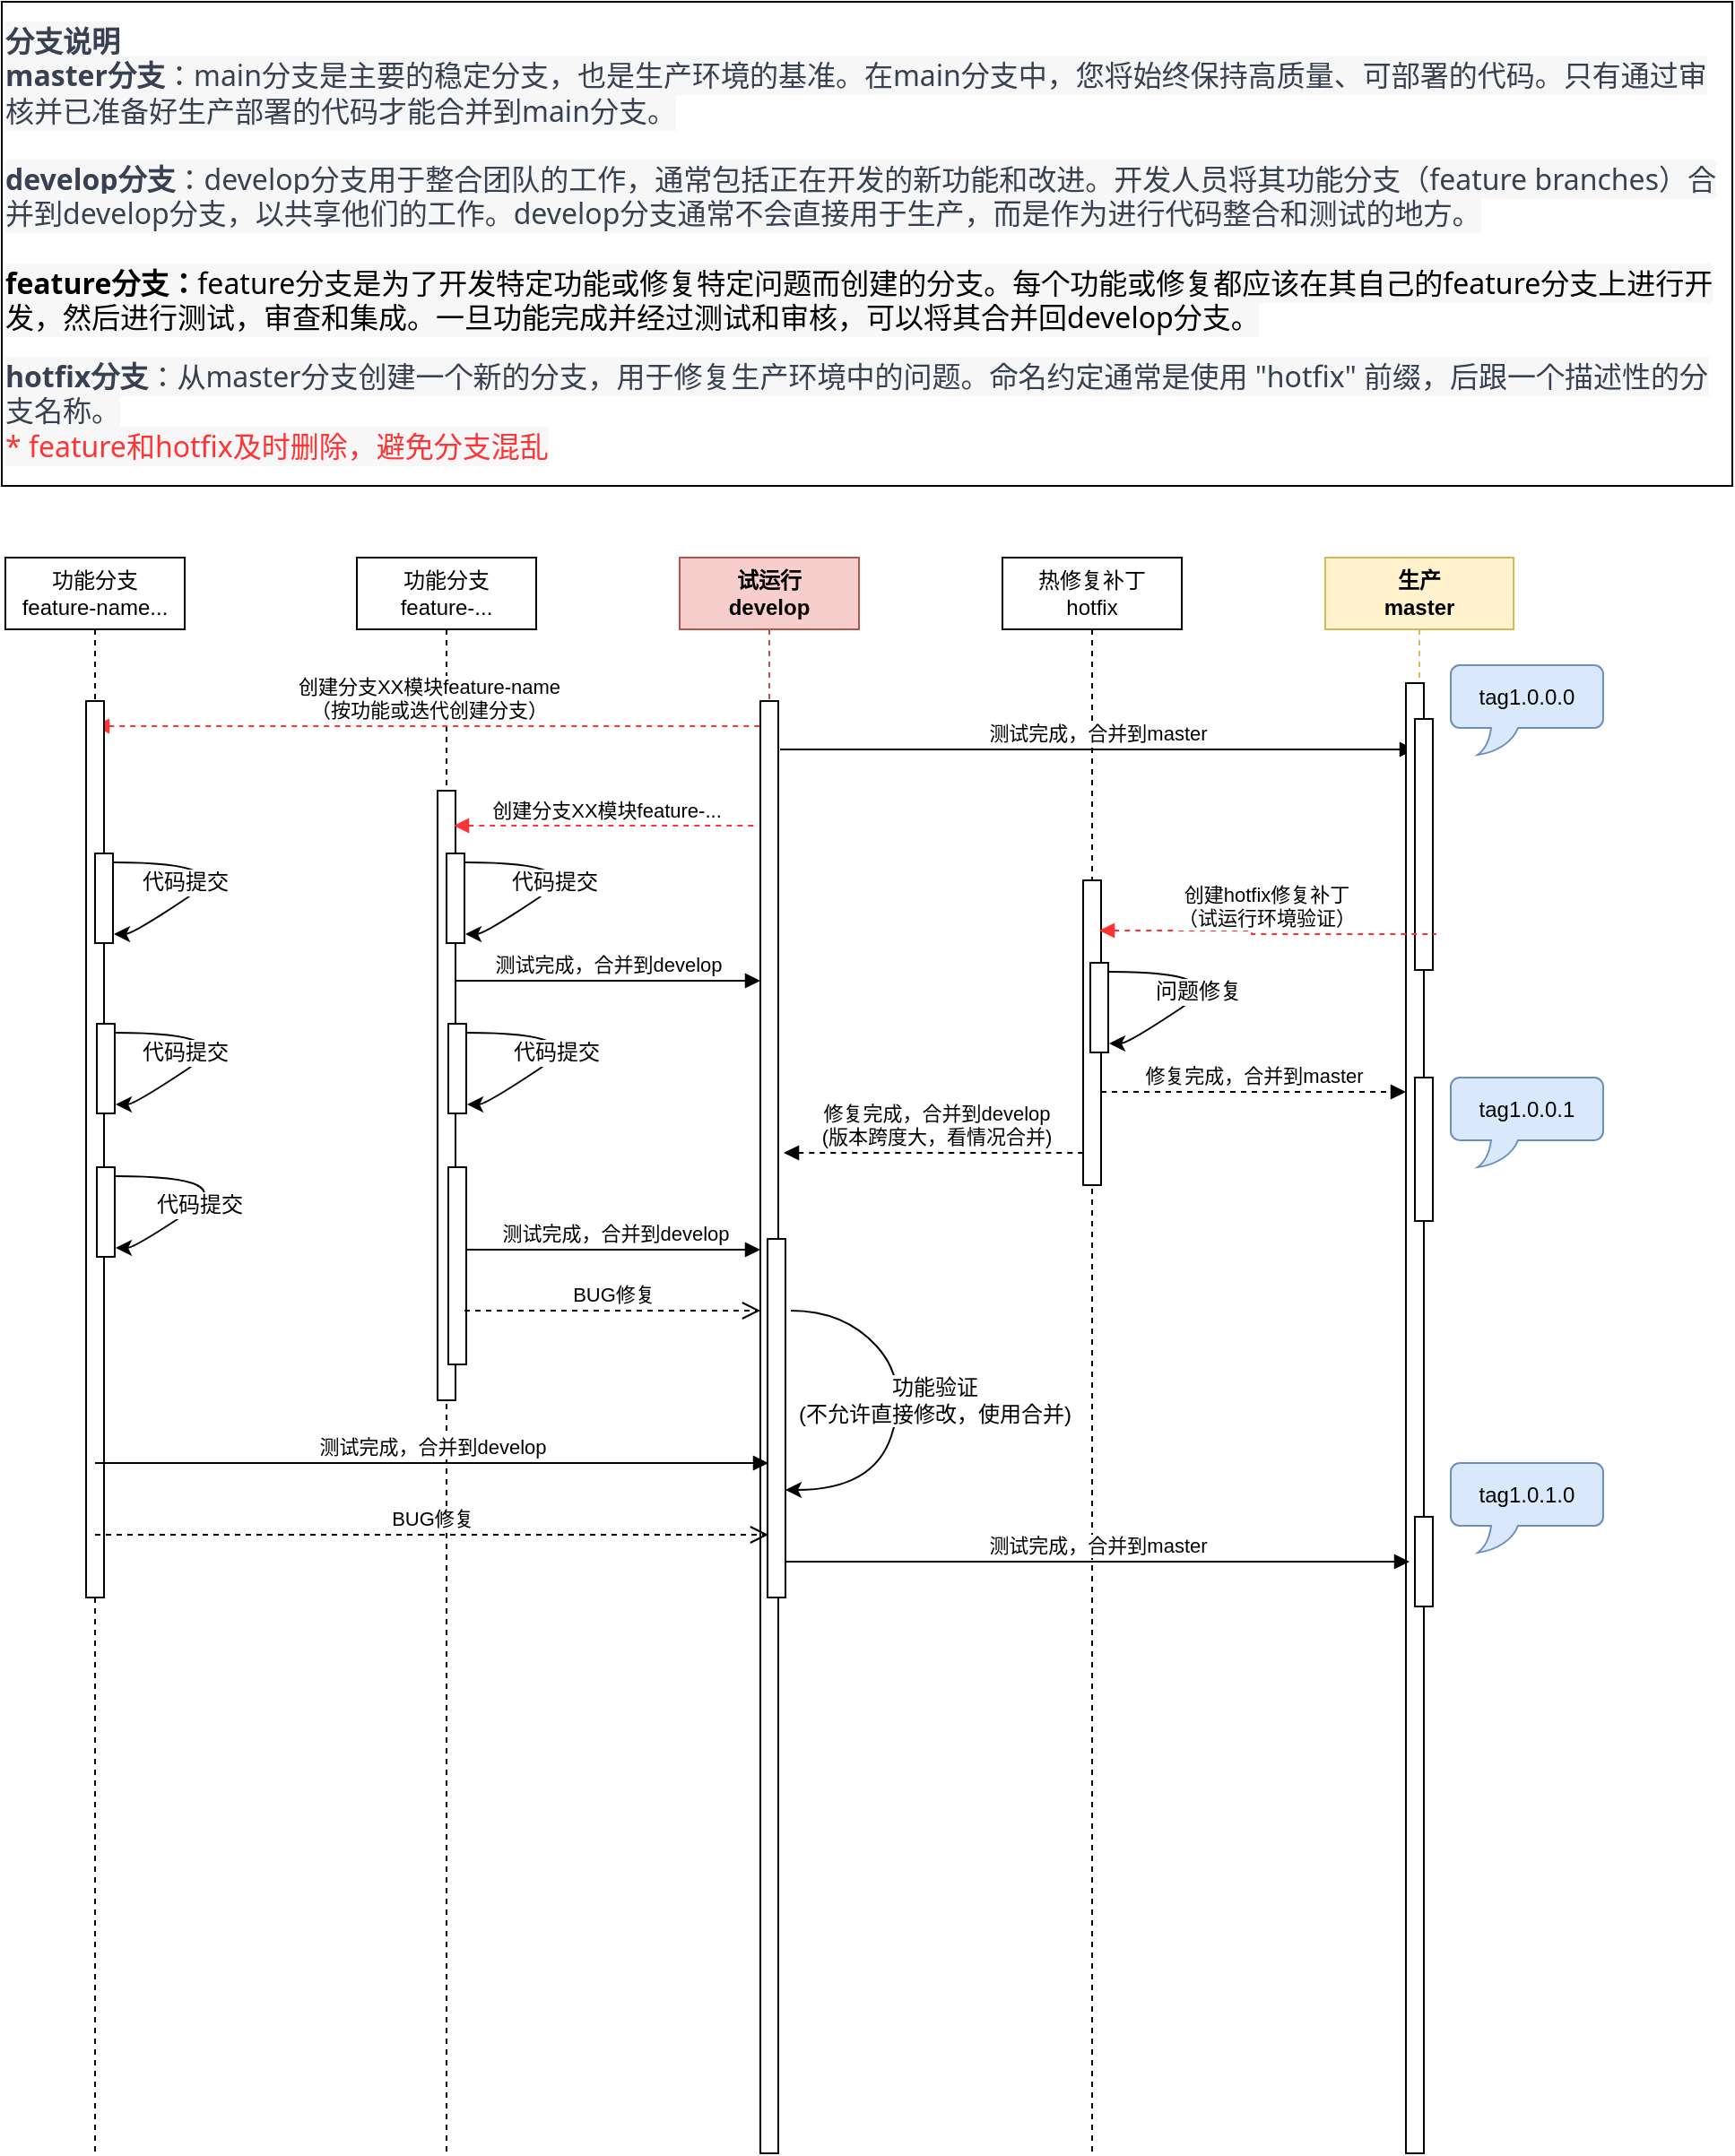 <mxfile version="21.7.4" type="github">
  <diagram name="第 1 页" id="_E1_B4NnV857_4SNeRNT">
    <mxGraphModel dx="1661" dy="2303" grid="1" gridSize="10" guides="1" tooltips="1" connect="1" arrows="1" fold="1" page="1" pageScale="1" pageWidth="827" pageHeight="1169" math="0" shadow="0">
      <root>
        <mxCell id="0" />
        <mxCell id="1" parent="0" />
        <mxCell id="tiI2DZFde3NhL8ovrC6l-1" value="功能分支&lt;br&gt;feature-..." style="shape=umlLifeline;perimeter=lifelinePerimeter;whiteSpace=wrap;html=1;container=0;dropTarget=0;collapsible=0;recursiveResize=0;outlineConnect=0;portConstraint=eastwest;newEdgeStyle={&quot;edgeStyle&quot;:&quot;elbowEdgeStyle&quot;,&quot;elbow&quot;:&quot;vertical&quot;,&quot;curved&quot;:0,&quot;rounded&quot;:0};" vertex="1" parent="1">
          <mxGeometry x="238" y="40" width="100" height="890" as="geometry" />
        </mxCell>
        <mxCell id="tiI2DZFde3NhL8ovrC6l-11" value="" style="html=1;points=[];perimeter=orthogonalPerimeter;outlineConnect=0;targetShapes=umlLifeline;portConstraint=eastwest;newEdgeStyle={&quot;edgeStyle&quot;:&quot;elbowEdgeStyle&quot;,&quot;elbow&quot;:&quot;vertical&quot;,&quot;curved&quot;:0,&quot;rounded&quot;:0};" vertex="1" parent="tiI2DZFde3NhL8ovrC6l-1">
          <mxGeometry x="45" y="130" width="10" height="340" as="geometry" />
        </mxCell>
        <mxCell id="tiI2DZFde3NhL8ovrC6l-46" value="" style="curved=1;endArrow=classic;html=1;rounded=0;fontFamily=Helvetica;fontSize=12;fontColor=default;" edge="1" parent="tiI2DZFde3NhL8ovrC6l-1">
          <mxGeometry width="50" height="50" relative="1" as="geometry">
            <mxPoint x="61.5" y="265" as="sourcePoint" />
            <mxPoint x="61.5" y="305" as="targetPoint" />
            <Array as="points">
              <mxPoint x="132" y="265" />
              <mxPoint x="72" y="305" />
            </Array>
          </mxGeometry>
        </mxCell>
        <mxCell id="tiI2DZFde3NhL8ovrC6l-47" value="代码提交" style="edgeLabel;html=1;align=center;verticalAlign=middle;resizable=0;points=[];fontSize=12;fontFamily=Helvetica;fontColor=default;" vertex="1" connectable="0" parent="tiI2DZFde3NhL8ovrC6l-46">
          <mxGeometry x="0.221" y="-4" relative="1" as="geometry">
            <mxPoint y="1" as="offset" />
          </mxGeometry>
        </mxCell>
        <mxCell id="tiI2DZFde3NhL8ovrC6l-48" value="" style="html=1;points=[];perimeter=orthogonalPerimeter;outlineConnect=0;targetShapes=umlLifeline;portConstraint=eastwest;newEdgeStyle={&quot;edgeStyle&quot;:&quot;elbowEdgeStyle&quot;,&quot;elbow&quot;:&quot;vertical&quot;,&quot;curved&quot;:0,&quot;rounded&quot;:0};" vertex="1" parent="tiI2DZFde3NhL8ovrC6l-1">
          <mxGeometry x="51" y="260" width="10" height="50" as="geometry" />
        </mxCell>
        <mxCell id="tiI2DZFde3NhL8ovrC6l-54" value="" style="html=1;points=[];perimeter=orthogonalPerimeter;outlineConnect=0;targetShapes=umlLifeline;portConstraint=eastwest;newEdgeStyle={&quot;edgeStyle&quot;:&quot;elbowEdgeStyle&quot;,&quot;elbow&quot;:&quot;vertical&quot;,&quot;curved&quot;:0,&quot;rounded&quot;:0};" vertex="1" parent="tiI2DZFde3NhL8ovrC6l-1">
          <mxGeometry x="51" y="340" width="10" height="110" as="geometry" />
        </mxCell>
        <mxCell id="tiI2DZFde3NhL8ovrC6l-5" value="&lt;b&gt;试运行&lt;br&gt;develop&lt;/b&gt;" style="shape=umlLifeline;perimeter=lifelinePerimeter;whiteSpace=wrap;html=1;container=0;dropTarget=0;collapsible=0;recursiveResize=0;outlineConnect=0;portConstraint=eastwest;newEdgeStyle={&quot;edgeStyle&quot;:&quot;elbowEdgeStyle&quot;,&quot;elbow&quot;:&quot;vertical&quot;,&quot;curved&quot;:0,&quot;rounded&quot;:0};fillColor=#f8cecc;strokeColor=#b85450;" vertex="1" parent="1">
          <mxGeometry x="418" y="40" width="100" height="890" as="geometry" />
        </mxCell>
        <mxCell id="tiI2DZFde3NhL8ovrC6l-6" value="" style="html=1;points=[];perimeter=orthogonalPerimeter;outlineConnect=0;targetShapes=umlLifeline;portConstraint=eastwest;newEdgeStyle={&quot;edgeStyle&quot;:&quot;elbowEdgeStyle&quot;,&quot;elbow&quot;:&quot;vertical&quot;,&quot;curved&quot;:0,&quot;rounded&quot;:0};" vertex="1" parent="tiI2DZFde3NhL8ovrC6l-5">
          <mxGeometry x="45" y="80" width="10" height="810" as="geometry" />
        </mxCell>
        <mxCell id="tiI2DZFde3NhL8ovrC6l-58" value="" style="html=1;points=[];perimeter=orthogonalPerimeter;outlineConnect=0;targetShapes=umlLifeline;portConstraint=eastwest;newEdgeStyle={&quot;edgeStyle&quot;:&quot;elbowEdgeStyle&quot;,&quot;elbow&quot;:&quot;vertical&quot;,&quot;curved&quot;:0,&quot;rounded&quot;:0};" vertex="1" parent="tiI2DZFde3NhL8ovrC6l-5">
          <mxGeometry x="49" y="380" width="10" height="200" as="geometry" />
        </mxCell>
        <mxCell id="tiI2DZFde3NhL8ovrC6l-56" value="" style="curved=1;endArrow=classic;html=1;rounded=0;fontFamily=Helvetica;fontSize=12;fontColor=default;" edge="1" parent="tiI2DZFde3NhL8ovrC6l-5" target="tiI2DZFde3NhL8ovrC6l-58">
          <mxGeometry width="50" height="50" relative="1" as="geometry">
            <mxPoint x="62" y="420" as="sourcePoint" />
            <mxPoint x="57.5" y="520" as="targetPoint" />
            <Array as="points">
              <mxPoint x="92" y="420" />
              <mxPoint x="128" y="460" />
              <mxPoint x="108" y="520" />
            </Array>
          </mxGeometry>
        </mxCell>
        <mxCell id="tiI2DZFde3NhL8ovrC6l-57" value="功能验证&lt;br&gt;(不允许直接修改，使用合并)" style="edgeLabel;html=1;align=center;verticalAlign=middle;resizable=0;points=[];fontSize=12;fontFamily=Helvetica;fontColor=default;" vertex="1" connectable="0" parent="tiI2DZFde3NhL8ovrC6l-56">
          <mxGeometry x="0.221" y="-4" relative="1" as="geometry">
            <mxPoint x="29" y="-23" as="offset" />
          </mxGeometry>
        </mxCell>
        <mxCell id="tiI2DZFde3NhL8ovrC6l-7" value="创建分支XX模块feature-name&lt;br&gt;（按功能或迭代创建分支）" style="html=1;verticalAlign=bottom;endArrow=none;edgeStyle=elbowEdgeStyle;elbow=horizontal;curved=0;rounded=0;startArrow=block;startFill=1;endFill=0;dashed=1;strokeColor=#FF3333;" edge="1" parent="1">
          <mxGeometry relative="1" as="geometry">
            <mxPoint x="91.5" y="134" as="sourcePoint" />
            <Array as="points">
              <mxPoint x="302" y="134" />
            </Array>
            <mxPoint x="463" y="134" as="targetPoint" />
          </mxGeometry>
        </mxCell>
        <mxCell id="tiI2DZFde3NhL8ovrC6l-12" value="创建分支XX模块feature-..." style="html=1;verticalAlign=bottom;endArrow=none;edgeStyle=elbowEdgeStyle;elbow=horizontal;curved=0;rounded=0;startArrow=block;startFill=1;endFill=0;dashed=1;strokeColor=#FF3333;" edge="1" parent="1">
          <mxGeometry relative="1" as="geometry">
            <mxPoint x="292" y="189.5" as="sourcePoint" />
            <Array as="points">
              <mxPoint x="377" y="189.5" />
            </Array>
            <mxPoint x="462" y="189.5" as="targetPoint" />
          </mxGeometry>
        </mxCell>
        <mxCell id="tiI2DZFde3NhL8ovrC6l-13" value="热修复补丁&lt;br&gt;hotfix" style="shape=umlLifeline;perimeter=lifelinePerimeter;whiteSpace=wrap;html=1;container=0;dropTarget=0;collapsible=0;recursiveResize=0;outlineConnect=0;portConstraint=eastwest;newEdgeStyle={&quot;edgeStyle&quot;:&quot;elbowEdgeStyle&quot;,&quot;elbow&quot;:&quot;vertical&quot;,&quot;curved&quot;:0,&quot;rounded&quot;:0};" vertex="1" parent="1">
          <mxGeometry x="598" y="40" width="100" height="890" as="geometry" />
        </mxCell>
        <mxCell id="tiI2DZFde3NhL8ovrC6l-14" value="" style="html=1;points=[];perimeter=orthogonalPerimeter;outlineConnect=0;targetShapes=umlLifeline;portConstraint=eastwest;newEdgeStyle={&quot;edgeStyle&quot;:&quot;elbowEdgeStyle&quot;,&quot;elbow&quot;:&quot;vertical&quot;,&quot;curved&quot;:0,&quot;rounded&quot;:0};" vertex="1" parent="tiI2DZFde3NhL8ovrC6l-13">
          <mxGeometry x="45" y="180" width="10" height="170" as="geometry" />
        </mxCell>
        <mxCell id="tiI2DZFde3NhL8ovrC6l-31" value="" style="curved=1;endArrow=classic;html=1;rounded=0;fontFamily=Helvetica;fontSize=12;fontColor=default;" edge="1" parent="tiI2DZFde3NhL8ovrC6l-13">
          <mxGeometry width="50" height="50" relative="1" as="geometry">
            <mxPoint x="59.5" y="231" as="sourcePoint" />
            <mxPoint x="59.5" y="271" as="targetPoint" />
            <Array as="points">
              <mxPoint x="130" y="231" />
              <mxPoint x="70" y="271" />
            </Array>
          </mxGeometry>
        </mxCell>
        <mxCell id="tiI2DZFde3NhL8ovrC6l-32" value="问题修复" style="edgeLabel;html=1;align=center;verticalAlign=middle;resizable=0;points=[];fontSize=12;fontFamily=Helvetica;fontColor=default;" vertex="1" connectable="0" parent="tiI2DZFde3NhL8ovrC6l-31">
          <mxGeometry x="0.221" y="-4" relative="1" as="geometry">
            <mxPoint y="1" as="offset" />
          </mxGeometry>
        </mxCell>
        <mxCell id="tiI2DZFde3NhL8ovrC6l-33" value="" style="html=1;points=[];perimeter=orthogonalPerimeter;outlineConnect=0;targetShapes=umlLifeline;portConstraint=eastwest;newEdgeStyle={&quot;edgeStyle&quot;:&quot;elbowEdgeStyle&quot;,&quot;elbow&quot;:&quot;vertical&quot;,&quot;curved&quot;:0,&quot;rounded&quot;:0};" vertex="1" parent="tiI2DZFde3NhL8ovrC6l-13">
          <mxGeometry x="49" y="226" width="10" height="50" as="geometry" />
        </mxCell>
        <mxCell id="tiI2DZFde3NhL8ovrC6l-20" value="" style="curved=1;endArrow=classic;html=1;rounded=0;fontFamily=Helvetica;fontSize=12;fontColor=default;" edge="1" parent="1">
          <mxGeometry width="50" height="50" relative="1" as="geometry">
            <mxPoint x="298.5" y="210" as="sourcePoint" />
            <mxPoint x="298.5" y="250" as="targetPoint" />
            <Array as="points">
              <mxPoint x="369" y="210" />
              <mxPoint x="309" y="250" />
            </Array>
          </mxGeometry>
        </mxCell>
        <mxCell id="tiI2DZFde3NhL8ovrC6l-21" value="代码提交" style="edgeLabel;html=1;align=center;verticalAlign=middle;resizable=0;points=[];fontSize=12;fontFamily=Helvetica;fontColor=default;" vertex="1" connectable="0" parent="tiI2DZFde3NhL8ovrC6l-20">
          <mxGeometry x="0.221" y="-4" relative="1" as="geometry">
            <mxPoint y="1" as="offset" />
          </mxGeometry>
        </mxCell>
        <mxCell id="tiI2DZFde3NhL8ovrC6l-22" value="测试完成，合并到develop" style="html=1;verticalAlign=bottom;endArrow=block;edgeStyle=elbowEdgeStyle;elbow=vertical;curved=0;rounded=0;" edge="1" parent="1">
          <mxGeometry relative="1" as="geometry">
            <mxPoint x="293" y="276" as="sourcePoint" />
            <Array as="points">
              <mxPoint x="378" y="276" />
            </Array>
            <mxPoint x="463" y="276" as="targetPoint" />
          </mxGeometry>
        </mxCell>
        <mxCell id="tiI2DZFde3NhL8ovrC6l-26" value="测试完成，合并到master" style="html=1;verticalAlign=bottom;endArrow=block;edgeStyle=elbowEdgeStyle;elbow=vertical;curved=0;rounded=0;" edge="1" parent="1" target="tiI2DZFde3NhL8ovrC6l-40">
          <mxGeometry relative="1" as="geometry">
            <mxPoint x="474" y="147" as="sourcePoint" />
            <Array as="points" />
            <mxPoint x="816.03" y="147" as="targetPoint" />
          </mxGeometry>
        </mxCell>
        <mxCell id="tiI2DZFde3NhL8ovrC6l-27" value="" style="html=1;points=[];perimeter=orthogonalPerimeter;outlineConnect=0;targetShapes=umlLifeline;portConstraint=eastwest;newEdgeStyle={&quot;edgeStyle&quot;:&quot;elbowEdgeStyle&quot;,&quot;elbow&quot;:&quot;vertical&quot;,&quot;curved&quot;:0,&quot;rounded&quot;:0};" vertex="1" parent="1">
          <mxGeometry x="288" y="205" width="10" height="50" as="geometry" />
        </mxCell>
        <mxCell id="tiI2DZFde3NhL8ovrC6l-28" value="&lt;b&gt;生产&lt;br&gt;master&lt;/b&gt;" style="shape=umlLifeline;perimeter=lifelinePerimeter;whiteSpace=wrap;html=1;container=0;dropTarget=0;collapsible=0;recursiveResize=0;outlineConnect=0;portConstraint=eastwest;newEdgeStyle={&quot;edgeStyle&quot;:&quot;elbowEdgeStyle&quot;,&quot;elbow&quot;:&quot;vertical&quot;,&quot;curved&quot;:0,&quot;rounded&quot;:0};fillColor=#fff2cc;strokeColor=#d6b656;" vertex="1" parent="1">
          <mxGeometry x="778" y="40" width="105.06" height="890" as="geometry" />
        </mxCell>
        <mxCell id="tiI2DZFde3NhL8ovrC6l-29" value="" style="html=1;points=[];perimeter=orthogonalPerimeter;outlineConnect=0;targetShapes=umlLifeline;portConstraint=eastwest;newEdgeStyle={&quot;edgeStyle&quot;:&quot;elbowEdgeStyle&quot;,&quot;elbow&quot;:&quot;vertical&quot;,&quot;curved&quot;:0,&quot;rounded&quot;:0};" vertex="1" parent="tiI2DZFde3NhL8ovrC6l-28">
          <mxGeometry x="45" y="70" width="10" height="820" as="geometry" />
        </mxCell>
        <mxCell id="tiI2DZFde3NhL8ovrC6l-37" value="" style="html=1;points=[];perimeter=orthogonalPerimeter;outlineConnect=0;targetShapes=umlLifeline;portConstraint=eastwest;newEdgeStyle={&quot;edgeStyle&quot;:&quot;elbowEdgeStyle&quot;,&quot;elbow&quot;:&quot;vertical&quot;,&quot;curved&quot;:0,&quot;rounded&quot;:0};" vertex="1" parent="tiI2DZFde3NhL8ovrC6l-28">
          <mxGeometry x="50" y="290" width="10" height="80" as="geometry" />
        </mxCell>
        <mxCell id="tiI2DZFde3NhL8ovrC6l-40" value="" style="html=1;points=[];perimeter=orthogonalPerimeter;outlineConnect=0;targetShapes=umlLifeline;portConstraint=eastwest;newEdgeStyle={&quot;edgeStyle&quot;:&quot;elbowEdgeStyle&quot;,&quot;elbow&quot;:&quot;vertical&quot;,&quot;curved&quot;:0,&quot;rounded&quot;:0};" vertex="1" parent="tiI2DZFde3NhL8ovrC6l-28">
          <mxGeometry x="50" y="90" width="10" height="140" as="geometry" />
        </mxCell>
        <mxCell id="tiI2DZFde3NhL8ovrC6l-30" value="创建hotfix修复补丁&lt;br&gt;（试运行环境验证）" style="html=1;verticalAlign=bottom;endArrow=none;edgeStyle=elbowEdgeStyle;elbow=horizontal;curved=0;rounded=0;startArrow=block;startFill=1;endFill=0;dashed=1;strokeColor=#FF3333;entryX=1.2;entryY=0.857;entryDx=0;entryDy=0;entryPerimeter=0;" edge="1" parent="1" target="tiI2DZFde3NhL8ovrC6l-40">
          <mxGeometry relative="1" as="geometry">
            <mxPoint x="652" y="248" as="sourcePoint" />
            <Array as="points">
              <mxPoint x="737" y="248" />
            </Array>
            <mxPoint x="822" y="248" as="targetPoint" />
          </mxGeometry>
        </mxCell>
        <mxCell id="tiI2DZFde3NhL8ovrC6l-34" value="修复完成，合并到master" style="html=1;verticalAlign=bottom;endArrow=block;edgeStyle=elbowEdgeStyle;elbow=vertical;curved=0;rounded=0;dashed=1;" edge="1" parent="1">
          <mxGeometry relative="1" as="geometry">
            <mxPoint x="653" y="338" as="sourcePoint" />
            <Array as="points">
              <mxPoint x="738" y="338" />
            </Array>
            <mxPoint x="823" y="338" as="targetPoint" />
          </mxGeometry>
        </mxCell>
        <mxCell id="tiI2DZFde3NhL8ovrC6l-35" value="修复完成，合并到develop&lt;br&gt;(版本跨度大，看情况合并)" style="html=1;verticalAlign=bottom;endArrow=none;edgeStyle=elbowEdgeStyle;elbow=horizontal;curved=0;rounded=0;startArrow=block;startFill=1;endFill=0;dashed=1;" edge="1" parent="1">
          <mxGeometry relative="1" as="geometry">
            <mxPoint x="476" y="372" as="sourcePoint" />
            <Array as="points">
              <mxPoint x="561" y="372" />
            </Array>
            <mxPoint x="646" y="372" as="targetPoint" />
          </mxGeometry>
        </mxCell>
        <mxCell id="tiI2DZFde3NhL8ovrC6l-44" value="tag1.0.0.1" style="whiteSpace=wrap;html=1;shape=mxgraph.basic.roundRectCallout;dx=30;dy=15;size=5;boundedLbl=1;fontFamily=Helvetica;fontSize=12;fillColor=#dae8fc;strokeColor=#6c8ebf;" vertex="1" parent="1">
          <mxGeometry x="848" y="330" width="85" height="50" as="geometry" />
        </mxCell>
        <mxCell id="tiI2DZFde3NhL8ovrC6l-45" value="tag1.0.0.0" style="whiteSpace=wrap;html=1;shape=mxgraph.basic.roundRectCallout;dx=30;dy=15;size=5;boundedLbl=1;fontFamily=Helvetica;fontSize=12;fillColor=#dae8fc;strokeColor=#6c8ebf;" vertex="1" parent="1">
          <mxGeometry x="848" y="100" width="85" height="50" as="geometry" />
        </mxCell>
        <mxCell id="tiI2DZFde3NhL8ovrC6l-55" value="测试完成，合并到develop" style="html=1;verticalAlign=bottom;endArrow=block;edgeStyle=elbowEdgeStyle;elbow=vertical;curved=0;rounded=0;" edge="1" parent="1" source="tiI2DZFde3NhL8ovrC6l-54">
          <mxGeometry relative="1" as="geometry">
            <mxPoint x="320" y="430" as="sourcePoint" />
            <Array as="points">
              <mxPoint x="300" y="426" />
            </Array>
            <mxPoint x="463" y="425.5" as="targetPoint" />
          </mxGeometry>
        </mxCell>
        <mxCell id="tiI2DZFde3NhL8ovrC6l-62" value="测试完成，合并到master" style="html=1;verticalAlign=bottom;endArrow=block;edgeStyle=elbowEdgeStyle;elbow=vertical;curved=0;rounded=0;" edge="1" parent="1" source="tiI2DZFde3NhL8ovrC6l-58">
          <mxGeometry relative="1" as="geometry">
            <mxPoint x="488" y="600" as="sourcePoint" />
            <Array as="points" />
            <mxPoint x="825" y="600" as="targetPoint" />
          </mxGeometry>
        </mxCell>
        <mxCell id="tiI2DZFde3NhL8ovrC6l-63" value="" style="html=1;points=[];perimeter=orthogonalPerimeter;outlineConnect=0;targetShapes=umlLifeline;portConstraint=eastwest;newEdgeStyle={&quot;edgeStyle&quot;:&quot;elbowEdgeStyle&quot;,&quot;elbow&quot;:&quot;vertical&quot;,&quot;curved&quot;:0,&quot;rounded&quot;:0};" vertex="1" parent="1">
          <mxGeometry x="828" y="575" width="10" height="50" as="geometry" />
        </mxCell>
        <mxCell id="tiI2DZFde3NhL8ovrC6l-64" value="tag1.0.1.0" style="whiteSpace=wrap;html=1;shape=mxgraph.basic.roundRectCallout;dx=30;dy=15;size=5;boundedLbl=1;fontFamily=Helvetica;fontSize=12;fillColor=#dae8fc;strokeColor=#6c8ebf;" vertex="1" parent="1">
          <mxGeometry x="848" y="545" width="85" height="50" as="geometry" />
        </mxCell>
        <mxCell id="tiI2DZFde3NhL8ovrC6l-65" value="功能分支&lt;br&gt;feature-name..." style="shape=umlLifeline;perimeter=lifelinePerimeter;whiteSpace=wrap;html=1;container=0;dropTarget=0;collapsible=0;recursiveResize=0;outlineConnect=0;portConstraint=eastwest;newEdgeStyle={&quot;edgeStyle&quot;:&quot;elbowEdgeStyle&quot;,&quot;elbow&quot;:&quot;vertical&quot;,&quot;curved&quot;:0,&quot;rounded&quot;:0};" vertex="1" parent="1">
          <mxGeometry x="42" y="40" width="100" height="890" as="geometry" />
        </mxCell>
        <mxCell id="tiI2DZFde3NhL8ovrC6l-67" value="" style="html=1;points=[];perimeter=orthogonalPerimeter;outlineConnect=0;targetShapes=umlLifeline;portConstraint=eastwest;newEdgeStyle={&quot;edgeStyle&quot;:&quot;elbowEdgeStyle&quot;,&quot;elbow&quot;:&quot;vertical&quot;,&quot;curved&quot;:0,&quot;rounded&quot;:0};" vertex="1" parent="tiI2DZFde3NhL8ovrC6l-65">
          <mxGeometry x="45" y="80" width="10" height="500" as="geometry" />
        </mxCell>
        <mxCell id="tiI2DZFde3NhL8ovrC6l-68" value="" style="curved=1;endArrow=classic;html=1;rounded=0;fontFamily=Helvetica;fontSize=12;fontColor=default;" edge="1" parent="tiI2DZFde3NhL8ovrC6l-65">
          <mxGeometry width="50" height="50" relative="1" as="geometry">
            <mxPoint x="61.5" y="265" as="sourcePoint" />
            <mxPoint x="61.5" y="305" as="targetPoint" />
            <Array as="points">
              <mxPoint x="132" y="265" />
              <mxPoint x="72" y="305" />
            </Array>
          </mxGeometry>
        </mxCell>
        <mxCell id="tiI2DZFde3NhL8ovrC6l-69" value="代码提交" style="edgeLabel;html=1;align=center;verticalAlign=middle;resizable=0;points=[];fontSize=12;fontFamily=Helvetica;fontColor=default;" vertex="1" connectable="0" parent="tiI2DZFde3NhL8ovrC6l-68">
          <mxGeometry x="0.221" y="-4" relative="1" as="geometry">
            <mxPoint x="-11" y="1" as="offset" />
          </mxGeometry>
        </mxCell>
        <mxCell id="tiI2DZFde3NhL8ovrC6l-70" value="" style="html=1;points=[];perimeter=orthogonalPerimeter;outlineConnect=0;targetShapes=umlLifeline;portConstraint=eastwest;newEdgeStyle={&quot;edgeStyle&quot;:&quot;elbowEdgeStyle&quot;,&quot;elbow&quot;:&quot;vertical&quot;,&quot;curved&quot;:0,&quot;rounded&quot;:0};" vertex="1" parent="tiI2DZFde3NhL8ovrC6l-65">
          <mxGeometry x="51" y="260" width="10" height="50" as="geometry" />
        </mxCell>
        <mxCell id="tiI2DZFde3NhL8ovrC6l-71" value="" style="curved=1;endArrow=classic;html=1;rounded=0;fontFamily=Helvetica;fontSize=12;fontColor=default;" edge="1" parent="tiI2DZFde3NhL8ovrC6l-65">
          <mxGeometry width="50" height="50" relative="1" as="geometry">
            <mxPoint x="61.5" y="345" as="sourcePoint" />
            <mxPoint x="61.5" y="385" as="targetPoint" />
            <Array as="points">
              <mxPoint x="132" y="345" />
              <mxPoint x="72" y="385" />
            </Array>
          </mxGeometry>
        </mxCell>
        <mxCell id="tiI2DZFde3NhL8ovrC6l-72" value="代码提交" style="edgeLabel;html=1;align=center;verticalAlign=middle;resizable=0;points=[];fontSize=12;fontFamily=Helvetica;fontColor=default;" vertex="1" connectable="0" parent="tiI2DZFde3NhL8ovrC6l-71">
          <mxGeometry x="0.221" y="-4" relative="1" as="geometry">
            <mxPoint x="-3" y="6" as="offset" />
          </mxGeometry>
        </mxCell>
        <mxCell id="tiI2DZFde3NhL8ovrC6l-73" value="" style="html=1;points=[];perimeter=orthogonalPerimeter;outlineConnect=0;targetShapes=umlLifeline;portConstraint=eastwest;newEdgeStyle={&quot;edgeStyle&quot;:&quot;elbowEdgeStyle&quot;,&quot;elbow&quot;:&quot;vertical&quot;,&quot;curved&quot;:0,&quot;rounded&quot;:0};" vertex="1" parent="tiI2DZFde3NhL8ovrC6l-65">
          <mxGeometry x="51" y="340" width="10" height="50" as="geometry" />
        </mxCell>
        <mxCell id="tiI2DZFde3NhL8ovrC6l-74" value="" style="curved=1;endArrow=classic;html=1;rounded=0;fontFamily=Helvetica;fontSize=12;fontColor=default;" edge="1" parent="1">
          <mxGeometry width="50" height="50" relative="1" as="geometry">
            <mxPoint x="102.5" y="210" as="sourcePoint" />
            <mxPoint x="102.5" y="250" as="targetPoint" />
            <Array as="points">
              <mxPoint x="173" y="210" />
              <mxPoint x="113" y="250" />
            </Array>
          </mxGeometry>
        </mxCell>
        <mxCell id="tiI2DZFde3NhL8ovrC6l-75" value="代码提交" style="edgeLabel;html=1;align=center;verticalAlign=middle;resizable=0;points=[];fontSize=12;fontFamily=Helvetica;fontColor=default;" vertex="1" connectable="0" parent="tiI2DZFde3NhL8ovrC6l-74">
          <mxGeometry x="0.221" y="-4" relative="1" as="geometry">
            <mxPoint x="-10" y="1" as="offset" />
          </mxGeometry>
        </mxCell>
        <mxCell id="tiI2DZFde3NhL8ovrC6l-77" value="" style="html=1;points=[];perimeter=orthogonalPerimeter;outlineConnect=0;targetShapes=umlLifeline;portConstraint=eastwest;newEdgeStyle={&quot;edgeStyle&quot;:&quot;elbowEdgeStyle&quot;,&quot;elbow&quot;:&quot;vertical&quot;,&quot;curved&quot;:0,&quot;rounded&quot;:0};" vertex="1" parent="1">
          <mxGeometry x="92" y="205" width="10" height="50" as="geometry" />
        </mxCell>
        <mxCell id="tiI2DZFde3NhL8ovrC6l-78" value="测试完成，合并到develop" style="html=1;verticalAlign=bottom;endArrow=block;edgeStyle=elbowEdgeStyle;elbow=vertical;curved=0;rounded=0;" edge="1" parent="1" source="tiI2DZFde3NhL8ovrC6l-65" target="tiI2DZFde3NhL8ovrC6l-5">
          <mxGeometry relative="1" as="geometry">
            <mxPoint x="92" y="545" as="sourcePoint" />
            <Array as="points">
              <mxPoint x="177" y="545" />
            </Array>
            <mxPoint x="467.5" y="545" as="targetPoint" />
          </mxGeometry>
        </mxCell>
        <mxCell id="tiI2DZFde3NhL8ovrC6l-80" value="BUG修复" style="html=1;verticalAlign=bottom;endArrow=open;dashed=1;endSize=8;edgeStyle=elbowEdgeStyle;elbow=vertical;curved=0;rounded=0;" edge="1" parent="1">
          <mxGeometry relative="1" as="geometry">
            <mxPoint x="463" y="460" as="targetPoint" />
            <Array as="points">
              <mxPoint x="378" y="460" />
            </Array>
            <mxPoint x="298" y="460" as="sourcePoint" />
          </mxGeometry>
        </mxCell>
        <mxCell id="tiI2DZFde3NhL8ovrC6l-81" value="BUG修复" style="html=1;verticalAlign=bottom;endArrow=open;dashed=1;endSize=8;edgeStyle=elbowEdgeStyle;elbow=vertical;curved=0;rounded=0;" edge="1" parent="1" target="tiI2DZFde3NhL8ovrC6l-5">
          <mxGeometry relative="1" as="geometry">
            <mxPoint x="257" y="585" as="targetPoint" />
            <Array as="points">
              <mxPoint x="172" y="585" />
            </Array>
            <mxPoint x="92" y="585" as="sourcePoint" />
          </mxGeometry>
        </mxCell>
        <UserObject label="&lt;b style=&quot;background-color: rgb(247, 247, 248); color: rgb(55, 65, 81); font-family: Söhne, ui-sans-serif, system-ui, -apple-system, &amp;quot;Segoe UI&amp;quot;, Roboto, Ubuntu, Cantarell, &amp;quot;Noto Sans&amp;quot;, sans-serif, &amp;quot;Helvetica Neue&amp;quot;, Arial, &amp;quot;Apple Color Emoji&amp;quot;, &amp;quot;Segoe UI Emoji&amp;quot;, &amp;quot;Segoe UI Symbol&amp;quot;, &amp;quot;Noto Color Emoji&amp;quot;; font-size: 16px; border-color: var(--border-color);&quot;&gt;分支说明&lt;/b&gt;&lt;br&gt;&lt;b style=&quot;background-color: rgb(247, 247, 248); color: rgb(55, 65, 81); font-family: Söhne, ui-sans-serif, system-ui, -apple-system, &amp;quot;Segoe UI&amp;quot;, Roboto, Ubuntu, Cantarell, &amp;quot;Noto Sans&amp;quot;, sans-serif, &amp;quot;Helvetica Neue&amp;quot;, Arial, &amp;quot;Apple Color Emoji&amp;quot;, &amp;quot;Segoe UI Emoji&amp;quot;, &amp;quot;Segoe UI Symbol&amp;quot;, &amp;quot;Noto Color Emoji&amp;quot;; font-size: 16px; border-color: var(--border-color);&quot;&gt;master分支&lt;/b&gt;&lt;span style=&quot;background-color: rgb(247, 247, 248); color: rgb(55, 65, 81); font-family: Söhne, ui-sans-serif, system-ui, -apple-system, &amp;quot;Segoe UI&amp;quot;, Roboto, Ubuntu, Cantarell, &amp;quot;Noto Sans&amp;quot;, sans-serif, &amp;quot;Helvetica Neue&amp;quot;, Arial, &amp;quot;Apple Color Emoji&amp;quot;, &amp;quot;Segoe UI Emoji&amp;quot;, &amp;quot;Segoe UI Symbol&amp;quot;, &amp;quot;Noto Color Emoji&amp;quot;; font-size: 16px;&quot;&gt;：main分支是主要的稳定分支，也是生产环境的基准。在main分支中，您将始终保持高质量、可部署的代码。只有通过审核并已准备好生产部署的代码才能合并到main分支。&lt;/span&gt;&lt;br&gt;&lt;font face=&quot;Söhne, ui-sans-serif, system-ui, -apple-system, Segoe UI, Roboto, Ubuntu, Cantarell, Noto Sans, sans-serif, Helvetica Neue, Arial, Apple Color Emoji, Segoe UI Emoji, Segoe UI Symbol, Noto Color Emoji&quot; color=&quot;#374151&quot;&gt;&lt;span style=&quot;font-size: 16px;&quot;&gt;&lt;br&gt;&lt;/span&gt;&lt;/font&gt;&lt;b style=&quot;background-color: rgb(247, 247, 248); color: rgb(55, 65, 81); font-family: Söhne, ui-sans-serif, system-ui, -apple-system, &amp;quot;Segoe UI&amp;quot;, Roboto, Ubuntu, Cantarell, &amp;quot;Noto Sans&amp;quot;, sans-serif, &amp;quot;Helvetica Neue&amp;quot;, Arial, &amp;quot;Apple Color Emoji&amp;quot;, &amp;quot;Segoe UI Emoji&amp;quot;, &amp;quot;Segoe UI Symbol&amp;quot;, &amp;quot;Noto Color Emoji&amp;quot;; font-size: 16px;&quot;&gt;develop分支&lt;/b&gt;&lt;span style=&quot;background-color: rgb(247, 247, 248); color: rgb(55, 65, 81); font-family: Söhne, ui-sans-serif, system-ui, -apple-system, &amp;quot;Segoe UI&amp;quot;, Roboto, Ubuntu, Cantarell, &amp;quot;Noto Sans&amp;quot;, sans-serif, &amp;quot;Helvetica Neue&amp;quot;, Arial, &amp;quot;Apple Color Emoji&amp;quot;, &amp;quot;Segoe UI Emoji&amp;quot;, &amp;quot;Segoe UI Symbol&amp;quot;, &amp;quot;Noto Color Emoji&amp;quot;; font-size: 16px;&quot;&gt;：develop分支用于整合团队的工作，通常包括正在开发的新功能和改进。开发人员将其功能分支（feature branches）合并到develop分支，以共享他们的工作。develop分支通常不会直接用于生产，而是作为进行代码整合和测试的地方。&lt;/span&gt;&lt;br&gt;&lt;font face=&quot;Söhne, ui-sans-serif, system-ui, -apple-system, Segoe UI, Roboto, Ubuntu, Cantarell, Noto Sans, sans-serif, Helvetica Neue, Arial, Apple Color Emoji, Segoe UI Emoji, Segoe UI Symbol, Noto Color Emoji&quot; color=&quot;#374151&quot;&gt;&lt;span style=&quot;font-size: 16px;&quot;&gt;&lt;br&gt;&lt;/span&gt;&lt;/font&gt;&lt;span style=&quot;background-color: rgb(247, 247, 248); color: var(--tw-prose-bold); font-family: Söhne, ui-sans-serif, system-ui, -apple-system, &amp;quot;Segoe UI&amp;quot;, Roboto, Ubuntu, Cantarell, &amp;quot;Noto Sans&amp;quot;, sans-serif, &amp;quot;Helvetica Neue&amp;quot;, Arial, &amp;quot;Apple Color Emoji&amp;quot;, &amp;quot;Segoe UI Emoji&amp;quot;, &amp;quot;Segoe UI Symbol&amp;quot;, &amp;quot;Noto Color Emoji&amp;quot;; font-size: 16px; border: 0px solid rgb(217, 217, 227); box-sizing: border-box; --tw-border-spacing-x: 0; --tw-border-spacing-y: 0; --tw-translate-x: 0; --tw-translate-y: 0; --tw-rotate: 0; --tw-skew-x: 0; --tw-skew-y: 0; --tw-scale-x: 1; --tw-scale-y: 1; --tw-pan-x: ; --tw-pan-y: ; --tw-pinch-zoom: ; --tw-scroll-snap-strictness: proximity; --tw-gradient-from-position: ; --tw-gradient-via-position: ; --tw-gradient-to-position: ; --tw-ordinal: ; --tw-slashed-zero: ; --tw-numeric-figure: ; --tw-numeric-spacing: ; --tw-numeric-fraction: ; --tw-ring-inset: ; --tw-ring-offset-width: 0px; --tw-ring-offset-color: #fff; --tw-ring-color: rgba(69,89,164,.5); --tw-ring-offset-shadow: 0 0 transparent; --tw-ring-shadow: 0 0 transparent; --tw-shadow: 0 0 transparent; --tw-shadow-colored: 0 0 transparent; --tw-blur: ; --tw-brightness: ; --tw-contrast: ; --tw-grayscale: ; --tw-hue-rotate: ; --tw-invert: ; --tw-saturate: ; --tw-sepia: ; --tw-drop-shadow: ; --tw-backdrop-blur: ; --tw-backdrop-brightness: ; --tw-backdrop-contrast: ; --tw-backdrop-grayscale: ; --tw-backdrop-hue-rotate: ; --tw-backdrop-invert: ; --tw-backdrop-opacity: ; --tw-backdrop-saturate: ; --tw-backdrop-sepia: ; font-weight: 600;&quot;&gt;feature分支：&lt;/span&gt;&lt;span style=&quot;background-color: rgb(247, 247, 248); color: var(--tw-prose-bold); font-family: Söhne, ui-sans-serif, system-ui, -apple-system, &amp;quot;Segoe UI&amp;quot;, Roboto, Ubuntu, Cantarell, &amp;quot;Noto Sans&amp;quot;, sans-serif, &amp;quot;Helvetica Neue&amp;quot;, Arial, &amp;quot;Apple Color Emoji&amp;quot;, &amp;quot;Segoe UI Emoji&amp;quot;, &amp;quot;Segoe UI Symbol&amp;quot;, &amp;quot;Noto Color Emoji&amp;quot;; font-size: 16px; border: 0px solid rgb(217, 217, 227); box-sizing: border-box; --tw-border-spacing-x: 0; --tw-border-spacing-y: 0; --tw-translate-x: 0; --tw-translate-y: 0; --tw-rotate: 0; --tw-skew-x: 0; --tw-skew-y: 0; --tw-scale-x: 1; --tw-scale-y: 1; --tw-pan-x: ; --tw-pan-y: ; --tw-pinch-zoom: ; --tw-scroll-snap-strictness: proximity; --tw-gradient-from-position: ; --tw-gradient-via-position: ; --tw-gradient-to-position: ; --tw-ordinal: ; --tw-slashed-zero: ; --tw-numeric-figure: ; --tw-numeric-spacing: ; --tw-numeric-fraction: ; --tw-ring-inset: ; --tw-ring-offset-width: 0px; --tw-ring-offset-color: #fff; --tw-ring-color: rgba(69,89,164,.5); --tw-ring-offset-shadow: 0 0 transparent; --tw-ring-shadow: 0 0 transparent; --tw-shadow: 0 0 transparent; --tw-shadow-colored: 0 0 transparent; --tw-blur: ; --tw-brightness: ; --tw-contrast: ; --tw-grayscale: ; --tw-hue-rotate: ; --tw-invert: ; --tw-saturate: ; --tw-sepia: ; --tw-drop-shadow: ; --tw-backdrop-blur: ; --tw-backdrop-brightness: ; --tw-backdrop-contrast: ; --tw-backdrop-grayscale: ; --tw-backdrop-hue-rotate: ; --tw-backdrop-invert: ; --tw-backdrop-opacity: ; --tw-backdrop-saturate: ; --tw-backdrop-sepia: ;&quot;&gt;feature分支是为了开发特定功能或修复特定问题而创建的分支。每个功能或修复都应该在其自己的feature分支上进行开发，然后进行测试，审查和集成。一旦功能完成并经过测试和审核，可以将其合并回develop分支。&lt;/span&gt;&lt;br&gt;&lt;br&gt;&lt;span style=&quot;color: rgb(55, 65, 81); font-family: Söhne, ui-sans-serif, system-ui, -apple-system, &amp;quot;Segoe UI&amp;quot;, Roboto, Ubuntu, Cantarell, &amp;quot;Noto Sans&amp;quot;, sans-serif, &amp;quot;Helvetica Neue&amp;quot;, Arial, &amp;quot;Apple Color Emoji&amp;quot;, &amp;quot;Segoe UI Emoji&amp;quot;, &amp;quot;Segoe UI Symbol&amp;quot;, &amp;quot;Noto Color Emoji&amp;quot;; font-size: 16px; background-color: rgb(247, 247, 248);&quot;&gt;&lt;b&gt;hotfix分支&lt;/b&gt;：从master分支&lt;/span&gt;&lt;span style=&quot;color: rgb(55, 65, 81); font-family: Söhne, ui-sans-serif, system-ui, -apple-system, &amp;quot;Segoe UI&amp;quot;, Roboto, Ubuntu, Cantarell, &amp;quot;Noto Sans&amp;quot;, sans-serif, &amp;quot;Helvetica Neue&amp;quot;, Arial, &amp;quot;Apple Color Emoji&amp;quot;, &amp;quot;Segoe UI Emoji&amp;quot;, &amp;quot;Segoe UI Symbol&amp;quot;, &amp;quot;Noto Color Emoji&amp;quot;; font-size: 16px; background-color: rgb(247, 247, 248);&quot;&gt;创建一个新的分支，用于修复生产环境中的问题。命名约定通常是使用 &quot;hotfix&quot; 前缀，后跟一个描述性的分支名称。&lt;br&gt;&lt;/span&gt;&lt;span style=&quot;background-color: rgb(247, 247, 248); font-family: Söhne, ui-sans-serif, system-ui, -apple-system, &amp;quot;Segoe UI&amp;quot;, Roboto, Ubuntu, Cantarell, &amp;quot;Noto Sans&amp;quot;, sans-serif, &amp;quot;Helvetica Neue&amp;quot;, Arial, &amp;quot;Apple Color Emoji&amp;quot;, &amp;quot;Segoe UI Emoji&amp;quot;, &amp;quot;Segoe UI Symbol&amp;quot;, &amp;quot;Noto Color Emoji&amp;quot;; font-size: 16px;&quot;&gt;&lt;font color=&quot;#ff3333&quot;&gt;* feature和hotfix及时删除，避免分支混乱&lt;/font&gt;&lt;br&gt;&lt;/span&gt;" treeRoot="1" id="tiI2DZFde3NhL8ovrC6l-88">
          <mxCell style="whiteSpace=wrap;html=1;align=left;treeFolding=1;treeMoving=1;newEdgeStyle={&quot;edgeStyle&quot;:&quot;elbowEdgeStyle&quot;,&quot;startArrow&quot;:&quot;none&quot;,&quot;endArrow&quot;:&quot;none&quot;};fontFamily=Helvetica;fontSize=12;fontColor=default;fillColor=none;gradientColor=none;" vertex="1" parent="1">
            <mxGeometry x="40" y="-270" width="965" height="270" as="geometry" />
          </mxCell>
        </UserObject>
      </root>
    </mxGraphModel>
  </diagram>
</mxfile>
